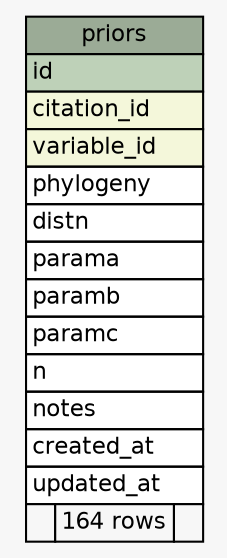 // dot 2.30.1 on Mac OS X 10.7.5
// SchemaSpy rev 590
digraph "priors" {
  graph [
    rankdir="RL"
    bgcolor="#f7f7f7"
    nodesep="0.18"
    ranksep="0.46"
    fontname="Helvetica"
    fontsize="11"
  ];
  node [
    fontname="Helvetica"
    fontsize="11"
    shape="plaintext"
  ];
  edge [
    arrowsize="0.8"
  ];
  "priors" [
    label=<
    <TABLE BORDER="0" CELLBORDER="1" CELLSPACING="0" BGCOLOR="#ffffff">
      <TR><TD COLSPAN="3" BGCOLOR="#9bab96" ALIGN="CENTER">priors</TD></TR>
      <TR><TD PORT="id" COLSPAN="3" BGCOLOR="#bed1b8" ALIGN="LEFT">id</TD></TR>
      <TR><TD PORT="citation_id" COLSPAN="3" BGCOLOR="#f4f7da" ALIGN="LEFT">citation_id</TD></TR>
      <TR><TD PORT="variable_id" COLSPAN="3" BGCOLOR="#f4f7da" ALIGN="LEFT">variable_id</TD></TR>
      <TR><TD PORT="phylogeny" COLSPAN="3" ALIGN="LEFT">phylogeny</TD></TR>
      <TR><TD PORT="distn" COLSPAN="3" ALIGN="LEFT">distn</TD></TR>
      <TR><TD PORT="parama" COLSPAN="3" ALIGN="LEFT">parama</TD></TR>
      <TR><TD PORT="paramb" COLSPAN="3" ALIGN="LEFT">paramb</TD></TR>
      <TR><TD PORT="paramc" COLSPAN="3" ALIGN="LEFT">paramc</TD></TR>
      <TR><TD PORT="n" COLSPAN="3" ALIGN="LEFT">n</TD></TR>
      <TR><TD PORT="notes" COLSPAN="3" ALIGN="LEFT">notes</TD></TR>
      <TR><TD PORT="created_at" COLSPAN="3" ALIGN="LEFT">created_at</TD></TR>
      <TR><TD PORT="updated_at" COLSPAN="3" ALIGN="LEFT">updated_at</TD></TR>
      <TR><TD ALIGN="LEFT" BGCOLOR="#f7f7f7">  </TD><TD ALIGN="RIGHT" BGCOLOR="#f7f7f7">164 rows</TD><TD ALIGN="RIGHT" BGCOLOR="#f7f7f7">  </TD></TR>
    </TABLE>>
    URL="tables/priors.html"
    tooltip="priors"
  ];
}
